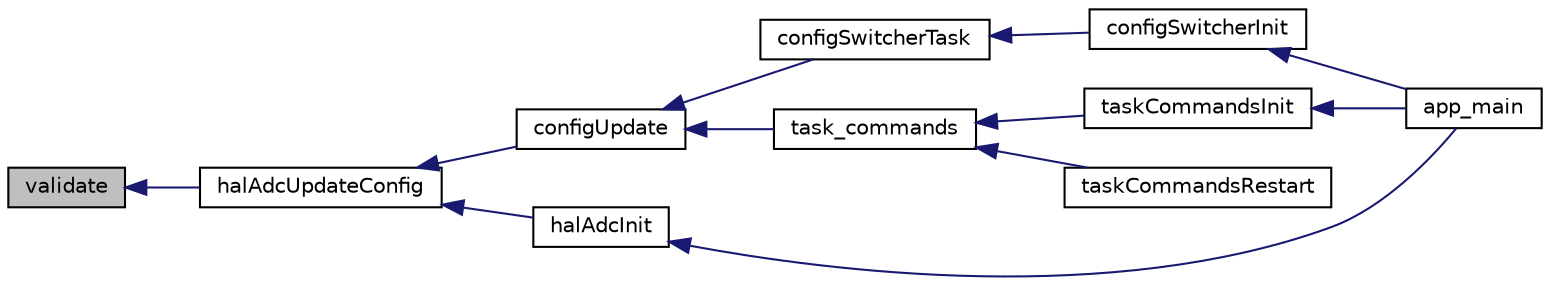 digraph "validate"
{
  edge [fontname="Helvetica",fontsize="10",labelfontname="Helvetica",labelfontsize="10"];
  node [fontname="Helvetica",fontsize="10",shape=record];
  rankdir="LR";
  Node136 [label="validate",height=0.2,width=0.4,color="black", fillcolor="grey75", style="filled", fontcolor="black"];
  Node136 -> Node137 [dir="back",color="midnightblue",fontsize="10",style="solid",fontname="Helvetica"];
  Node137 [label="halAdcUpdateConfig",height=0.2,width=0.4,color="black", fillcolor="white", style="filled",URL="$hal__adc_8h.html#a4135bb73c2271b4a27db8d8d81884de7",tooltip="Reload ADC config. "];
  Node137 -> Node138 [dir="back",color="midnightblue",fontsize="10",style="solid",fontname="Helvetica"];
  Node138 [label="configUpdate",height=0.2,width=0.4,color="black", fillcolor="white", style="filled",URL="$config__switcher_8h.html#af8fae43accd789bf2355c79ff44c2ae9",tooltip="Request config update. "];
  Node138 -> Node139 [dir="back",color="midnightblue",fontsize="10",style="solid",fontname="Helvetica"];
  Node139 [label="configSwitcherTask",height=0.2,width=0.4,color="black", fillcolor="white", style="filled",URL="$config__switcher_8c.html#af5af5079d1982d42e165039e6de7e40a",tooltip="TASK - Config switcher task, internal config reloading. "];
  Node139 -> Node140 [dir="back",color="midnightblue",fontsize="10",style="solid",fontname="Helvetica"];
  Node140 [label="configSwitcherInit",height=0.2,width=0.4,color="black", fillcolor="white", style="filled",URL="$config__switcher_8h.html#aafed047c8d04b814a85239e031cbad7b",tooltip="Initializing the config switching functionality. "];
  Node140 -> Node141 [dir="back",color="midnightblue",fontsize="10",style="solid",fontname="Helvetica"];
  Node141 [label="app_main",height=0.2,width=0.4,color="black", fillcolor="white", style="filled",URL="$flipmouse__fabi__esp32__kbdmouse__main_8c.html#abce06be17fc37d675118a678a8100a36",tooltip="Main task, created by esp-idf. "];
  Node138 -> Node142 [dir="back",color="midnightblue",fontsize="10",style="solid",fontname="Helvetica"];
  Node142 [label="task_commands",height=0.2,width=0.4,color="black", fillcolor="white", style="filled",URL="$task__commands_8c.html#a7b36c39275d773aaedcb327ef4e1516f"];
  Node142 -> Node143 [dir="back",color="midnightblue",fontsize="10",style="solid",fontname="Helvetica"];
  Node143 [label="taskCommandsInit",height=0.2,width=0.4,color="black", fillcolor="white", style="filled",URL="$task__commands_8h.html#aedb896e40753227f80768e09d3748419",tooltip="Init the command parser. "];
  Node143 -> Node141 [dir="back",color="midnightblue",fontsize="10",style="solid",fontname="Helvetica"];
  Node142 -> Node144 [dir="back",color="midnightblue",fontsize="10",style="solid",fontname="Helvetica"];
  Node144 [label="taskCommandsRestart",height=0.2,width=0.4,color="black", fillcolor="white", style="filled",URL="$task__commands_8h.html#a26091155b4d85093239033d689f363d0",tooltip="Restart the command parser task. "];
  Node137 -> Node145 [dir="back",color="midnightblue",fontsize="10",style="solid",fontname="Helvetica"];
  Node145 [label="halAdcInit",height=0.2,width=0.4,color="black", fillcolor="white", style="filled",URL="$hal__adc_8h.html#a6f0d302f35e5b7f7a1144f0ddace35d2",tooltip="Init the ADC driver module. "];
  Node145 -> Node141 [dir="back",color="midnightblue",fontsize="10",style="solid",fontname="Helvetica"];
}
